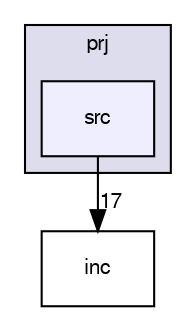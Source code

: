 digraph "/home/maciek/dron3/prj/src" {
  compound=true
  node [ fontsize="10", fontname="FreeSans"];
  edge [ labelfontsize="10", labelfontname="FreeSans"];
  subgraph clusterdir_20980d61131da5791df5245c2ae7cc9b {
    graph [ bgcolor="#ddddee", pencolor="black", label="prj" fontname="FreeSans", fontsize="10", URL="dir_20980d61131da5791df5245c2ae7cc9b.html"]
  dir_89cc6af6a5c529de3d807223897445ec [shape=box, label="src", style="filled", fillcolor="#eeeeff", pencolor="black", URL="dir_89cc6af6a5c529de3d807223897445ec.html"];
  }
  dir_bcde68eed882c7962dccf680e22ff87b [shape=box label="inc" URL="dir_bcde68eed882c7962dccf680e22ff87b.html"];
  dir_89cc6af6a5c529de3d807223897445ec->dir_bcde68eed882c7962dccf680e22ff87b [headlabel="17", labeldistance=1.5 headhref="dir_000007_000006.html"];
}
